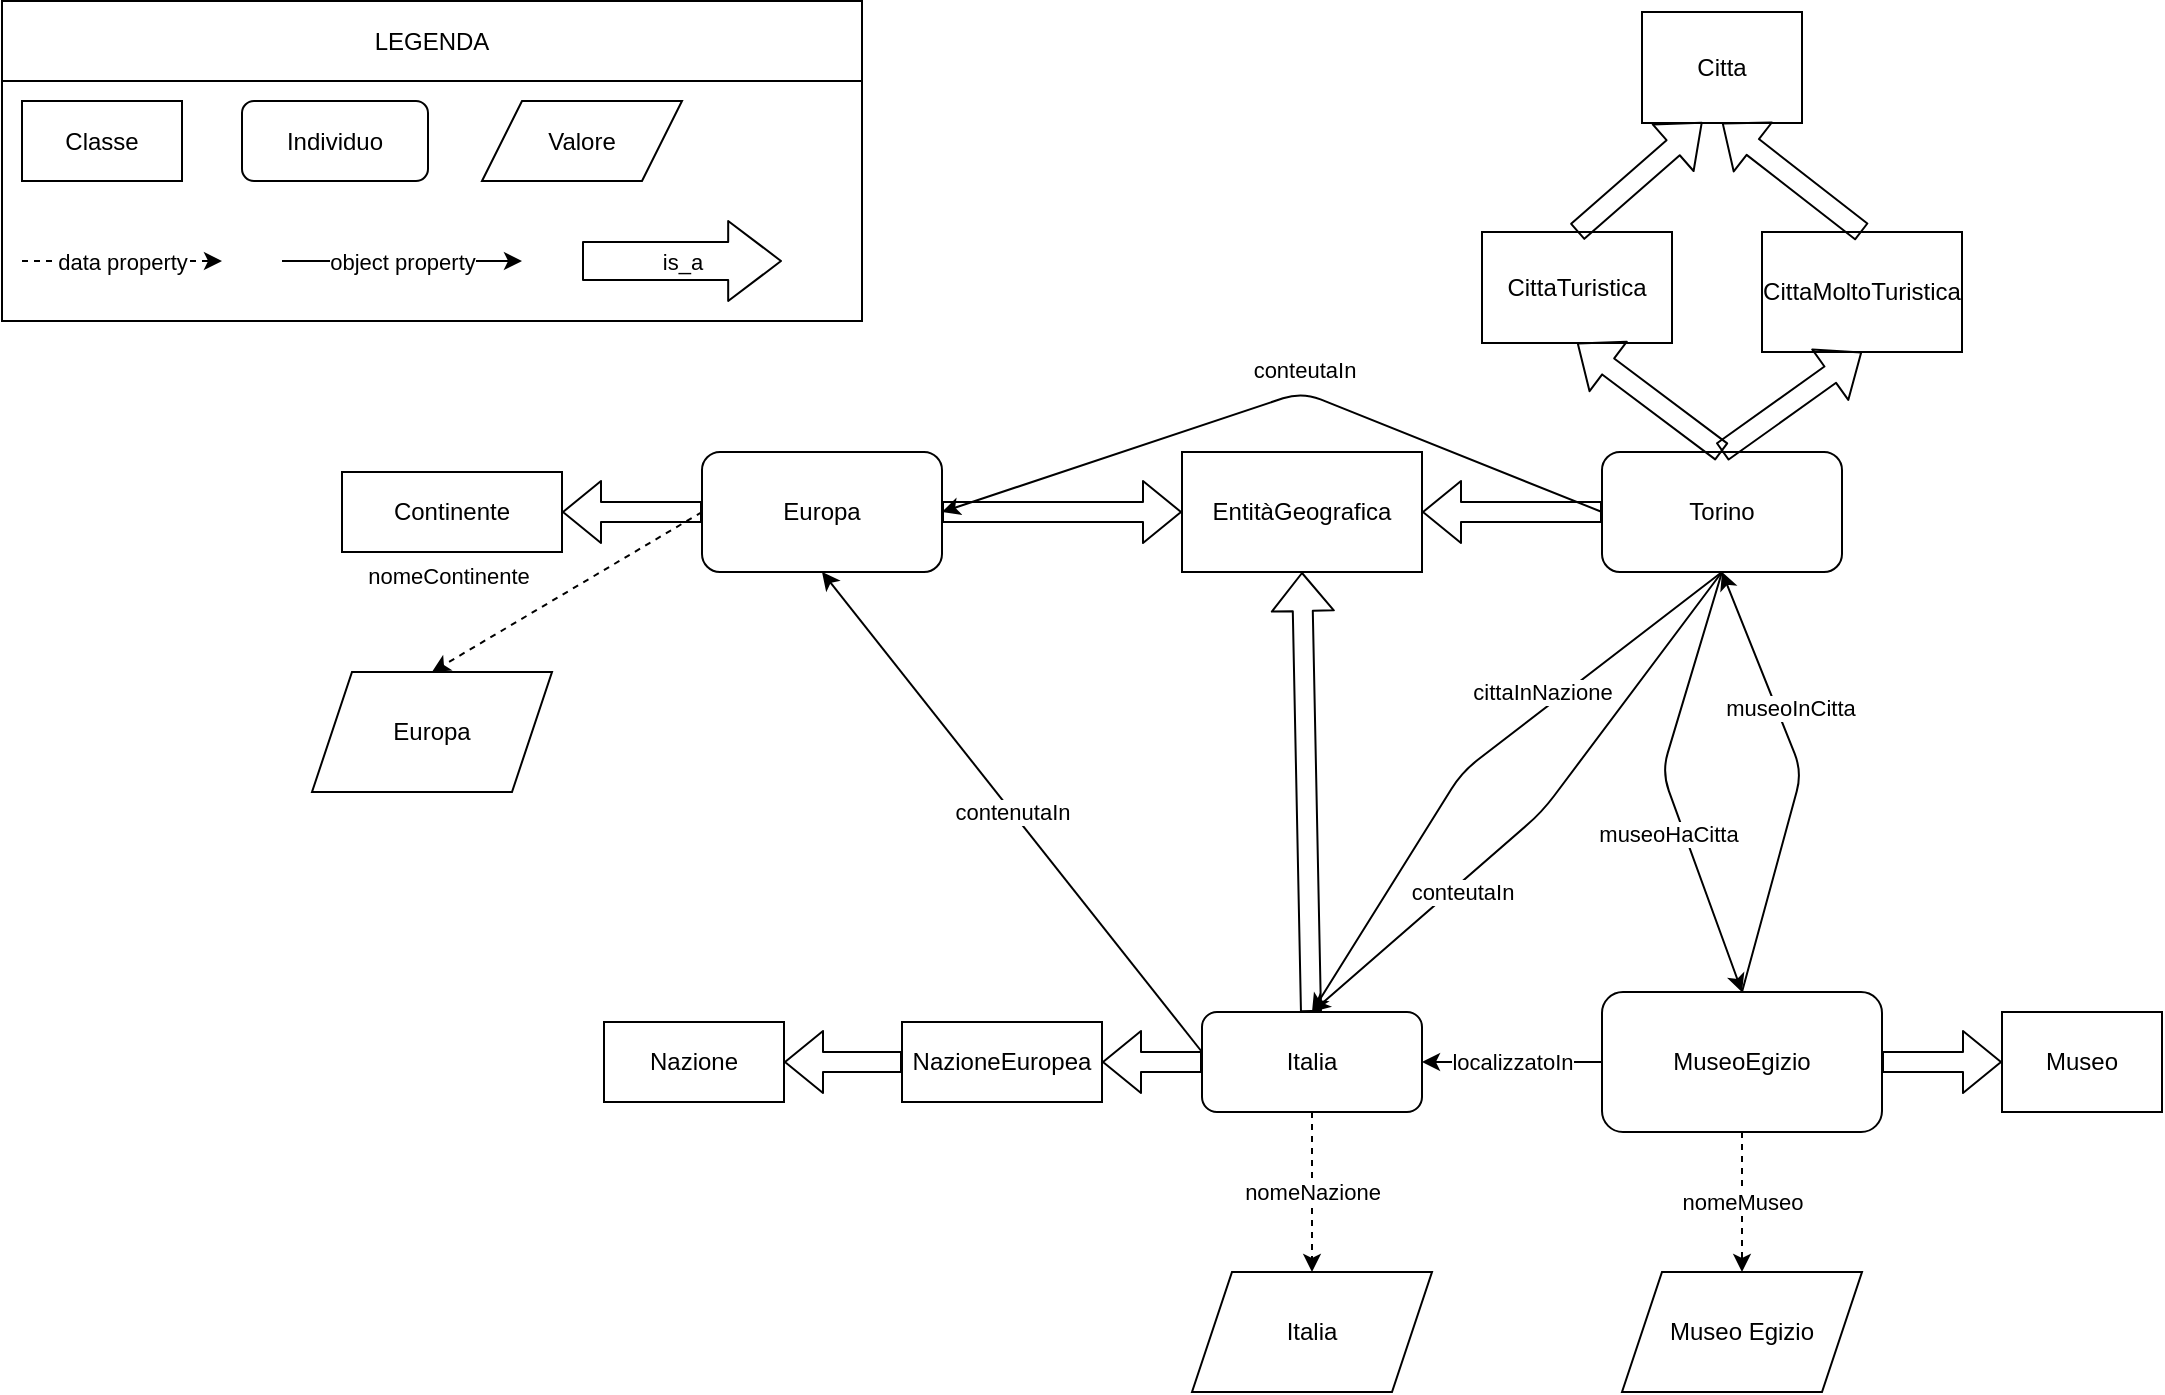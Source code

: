 <mxfile version="14.3.0" type="device"><diagram id="0SPWddev2w92TRtkGESH" name="Page-1"><mxGraphModel dx="1079" dy="944" grid="1" gridSize="10" guides="1" tooltips="1" connect="1" arrows="1" fold="1" page="1" pageScale="1" pageWidth="827" pageHeight="1169" math="0" shadow="0"><root><mxCell id="0"/><mxCell id="1" parent="0"/><mxCell id="55pW_U8rwE6801E2qpAN-1" value="LEGENDA" style="rounded=0;whiteSpace=wrap;html=1;" parent="1" vertex="1"><mxGeometry x="850" y="14.5" width="430" height="40" as="geometry"/></mxCell><mxCell id="55pW_U8rwE6801E2qpAN-2" value="" style="rounded=0;whiteSpace=wrap;html=1;" parent="1" vertex="1"><mxGeometry x="850" y="54.5" width="430" height="120" as="geometry"/></mxCell><mxCell id="55pW_U8rwE6801E2qpAN-3" value="Classe" style="rounded=0;whiteSpace=wrap;html=1;" parent="1" vertex="1"><mxGeometry x="860" y="64.5" width="80" height="40" as="geometry"/></mxCell><mxCell id="55pW_U8rwE6801E2qpAN-4" value="Individuo" style="rounded=1;whiteSpace=wrap;html=1;" parent="1" vertex="1"><mxGeometry x="970" y="64.5" width="93" height="40" as="geometry"/></mxCell><mxCell id="55pW_U8rwE6801E2qpAN-5" value="Valore" style="shape=parallelogram;perimeter=parallelogramPerimeter;whiteSpace=wrap;html=1;fixedSize=1;" parent="1" vertex="1"><mxGeometry x="1090" y="64.5" width="100" height="40" as="geometry"/></mxCell><mxCell id="55pW_U8rwE6801E2qpAN-6" value="data property" style="endArrow=classic;html=1;dashed=1;" parent="1" edge="1"><mxGeometry width="50" height="50" relative="1" as="geometry"><mxPoint x="860" y="144.5" as="sourcePoint"/><mxPoint x="960" y="144.5" as="targetPoint"/></mxGeometry></mxCell><mxCell id="55pW_U8rwE6801E2qpAN-7" value="object property" style="endArrow=classic;html=1;" parent="1" edge="1"><mxGeometry width="50" height="50" relative="1" as="geometry"><mxPoint x="990" y="144.5" as="sourcePoint"/><mxPoint x="1110" y="144.5" as="targetPoint"/></mxGeometry></mxCell><mxCell id="55pW_U8rwE6801E2qpAN-8" value="is_a" style="shape=flexArrow;endArrow=classic;html=1;width=19;endSize=8.47;" parent="1" edge="1"><mxGeometry width="50" height="50" relative="1" as="geometry"><mxPoint x="1140" y="144.5" as="sourcePoint"/><mxPoint x="1240" y="144.5" as="targetPoint"/></mxGeometry></mxCell><mxCell id="55pW_U8rwE6801E2qpAN-21" value="nomeMuseo" style="edgeStyle=orthogonalEdgeStyle;rounded=0;orthogonalLoop=1;jettySize=auto;html=1;dashed=1;exitX=0.5;exitY=1;exitDx=0;exitDy=0;" parent="1" source="55pW_U8rwE6801E2qpAN-9" target="55pW_U8rwE6801E2qpAN-20" edge="1"><mxGeometry relative="1" as="geometry"><mxPoint x="1880" y="410" as="sourcePoint"/></mxGeometry></mxCell><mxCell id="55pW_U8rwE6801E2qpAN-9" value="MuseoEgizio" style="rounded=1;whiteSpace=wrap;html=1;" parent="1" vertex="1"><mxGeometry x="1650" y="510" width="140" height="70" as="geometry"/></mxCell><mxCell id="55pW_U8rwE6801E2qpAN-10" value="" style="shape=flexArrow;endArrow=classic;html=1;entryX=0;entryY=0.5;entryDx=0;entryDy=0;exitX=1;exitY=0.5;exitDx=0;exitDy=0;" parent="1" target="55pW_U8rwE6801E2qpAN-11" edge="1" source="55pW_U8rwE6801E2qpAN-9"><mxGeometry width="50" height="50" relative="1" as="geometry"><mxPoint x="1760" y="520" as="sourcePoint"/><mxPoint x="1320" y="390" as="targetPoint"/></mxGeometry></mxCell><mxCell id="55pW_U8rwE6801E2qpAN-11" value="Museo" style="rounded=0;whiteSpace=wrap;html=1;" parent="1" vertex="1"><mxGeometry x="1850" y="520" width="80" height="50" as="geometry"/></mxCell><mxCell id="55pW_U8rwE6801E2qpAN-32" value="nomeNazione" style="edgeStyle=orthogonalEdgeStyle;rounded=0;orthogonalLoop=1;jettySize=auto;html=1;exitX=0.5;exitY=1;exitDx=0;exitDy=0;entryX=0.5;entryY=0;entryDx=0;entryDy=0;dashed=1;" parent="1" source="55pW_U8rwE6801E2qpAN-13" target="55pW_U8rwE6801E2qpAN-31" edge="1"><mxGeometry relative="1" as="geometry"/></mxCell><mxCell id="55pW_U8rwE6801E2qpAN-13" value="Italia" style="rounded=1;whiteSpace=wrap;html=1;" parent="1" vertex="1"><mxGeometry x="1450" y="520" width="110" height="50" as="geometry"/></mxCell><mxCell id="55pW_U8rwE6801E2qpAN-14" value="Torino" style="rounded=1;whiteSpace=wrap;html=1;" parent="1" vertex="1"><mxGeometry x="1650" y="240" width="120" height="60" as="geometry"/></mxCell><mxCell id="55pW_U8rwE6801E2qpAN-17" value="localizzatoIn" style="endArrow=classic;html=1;exitX=0;exitY=0.5;exitDx=0;exitDy=0;" parent="1" source="55pW_U8rwE6801E2qpAN-9" target="55pW_U8rwE6801E2qpAN-13" edge="1"><mxGeometry width="50" height="50" relative="1" as="geometry"><mxPoint x="1340" y="420" as="sourcePoint"/><mxPoint x="1390" y="370" as="targetPoint"/><Array as="points"/></mxGeometry></mxCell><mxCell id="55pW_U8rwE6801E2qpAN-19" value="museoInCitta" style="endArrow=classic;html=1;exitX=0.5;exitY=0;exitDx=0;exitDy=0;entryX=0.5;entryY=1;entryDx=0;entryDy=0;" parent="1" source="55pW_U8rwE6801E2qpAN-9" target="55pW_U8rwE6801E2qpAN-14" edge="1"><mxGeometry x="0.321" y="-6" width="50" height="50" relative="1" as="geometry"><mxPoint x="980" y="460" as="sourcePoint"/><mxPoint x="1030" y="410" as="targetPoint"/><Array as="points"><mxPoint x="1750" y="400"/></Array><mxPoint as="offset"/></mxGeometry></mxCell><mxCell id="55pW_U8rwE6801E2qpAN-20" value="Museo Egizio" style="shape=parallelogram;perimeter=parallelogramPerimeter;whiteSpace=wrap;html=1;fixedSize=1;" parent="1" vertex="1"><mxGeometry x="1660" y="650" width="120" height="60" as="geometry"/></mxCell><mxCell id="55pW_U8rwE6801E2qpAN-22" value="" style="shape=flexArrow;endArrow=classic;html=1;entryX=0.5;entryY=1;entryDx=0;entryDy=0;" parent="1" target="55pW_U8rwE6801E2qpAN-25" edge="1" source="55pW_U8rwE6801E2qpAN-13"><mxGeometry width="50" height="50" relative="1" as="geometry"><mxPoint x="1330" y="533" as="sourcePoint"/><mxPoint x="1370" y="310" as="targetPoint"/><Array as="points"/></mxGeometry></mxCell><mxCell id="55pW_U8rwE6801E2qpAN-23" value="" style="shape=flexArrow;endArrow=classic;html=1;exitX=0;exitY=0.5;exitDx=0;exitDy=0;" parent="1" source="55pW_U8rwE6801E2qpAN-27" target="55pW_U8rwE6801E2qpAN-26" edge="1"><mxGeometry width="50" height="50" relative="1" as="geometry"><mxPoint x="1510" y="340" as="sourcePoint"/><mxPoint x="1510" y="280" as="targetPoint"/></mxGeometry></mxCell><mxCell id="55pW_U8rwE6801E2qpAN-24" value="" style="shape=flexArrow;endArrow=classic;html=1;entryX=1;entryY=0.5;entryDx=0;entryDy=0;" parent="1" source="55pW_U8rwE6801E2qpAN-13" target="55pW_U8rwE6801E2qpAN-27" edge="1"><mxGeometry width="50" height="50" relative="1" as="geometry"><mxPoint x="1580" y="330" as="sourcePoint"/><mxPoint x="1430" y="530" as="targetPoint"/></mxGeometry></mxCell><mxCell id="55pW_U8rwE6801E2qpAN-25" value="EntitàGeografica" style="rounded=0;whiteSpace=wrap;html=1;" parent="1" vertex="1"><mxGeometry x="1440" y="240" width="120" height="60" as="geometry"/></mxCell><mxCell id="55pW_U8rwE6801E2qpAN-26" value="Nazione" style="rounded=0;whiteSpace=wrap;html=1;" parent="1" vertex="1"><mxGeometry x="1151" y="525" width="90" height="40" as="geometry"/></mxCell><mxCell id="55pW_U8rwE6801E2qpAN-29" value="Europa" style="rounded=1;whiteSpace=wrap;html=1;" parent="1" vertex="1"><mxGeometry x="1200" y="240" width="120" height="60" as="geometry"/></mxCell><mxCell id="55pW_U8rwE6801E2qpAN-31" value="Italia" style="shape=parallelogram;perimeter=parallelogramPerimeter;whiteSpace=wrap;html=1;fixedSize=1;" parent="1" vertex="1"><mxGeometry x="1445" y="650" width="120" height="60" as="geometry"/></mxCell><mxCell id="55pW_U8rwE6801E2qpAN-34" value="" style="shape=flexArrow;endArrow=classic;html=1;entryX=0;entryY=0.5;entryDx=0;entryDy=0;" parent="1" target="55pW_U8rwE6801E2qpAN-25" edge="1"><mxGeometry width="50" height="50" relative="1" as="geometry"><mxPoint x="1320" y="270" as="sourcePoint"/><mxPoint x="1070" y="350" as="targetPoint"/></mxGeometry></mxCell><mxCell id="55pW_U8rwE6801E2qpAN-35" value="" style="shape=flexArrow;endArrow=classic;html=1;exitX=0;exitY=0.5;exitDx=0;exitDy=0;entryX=1;entryY=0.5;entryDx=0;entryDy=0;" parent="1" source="55pW_U8rwE6801E2qpAN-29" target="55pW_U8rwE6801E2qpAN-36" edge="1"><mxGeometry width="50" height="50" relative="1" as="geometry"><mxPoint x="1000" y="410" as="sourcePoint"/><mxPoint x="1050" y="360" as="targetPoint"/></mxGeometry></mxCell><mxCell id="55pW_U8rwE6801E2qpAN-36" value="Continente" style="rounded=0;whiteSpace=wrap;html=1;" parent="1" vertex="1"><mxGeometry x="1020" y="250" width="110" height="40" as="geometry"/></mxCell><mxCell id="55pW_U8rwE6801E2qpAN-37" value="Europa" style="shape=parallelogram;perimeter=parallelogramPerimeter;whiteSpace=wrap;html=1;fixedSize=1;" parent="1" vertex="1"><mxGeometry x="1005" y="350" width="120" height="60" as="geometry"/></mxCell><mxCell id="55pW_U8rwE6801E2qpAN-38" value="nomeContinente" style="endArrow=classic;html=1;exitX=0;exitY=0.5;exitDx=0;exitDy=0;entryX=0.5;entryY=0;entryDx=0;entryDy=0;dashed=1;" parent="1" source="55pW_U8rwE6801E2qpAN-29" target="55pW_U8rwE6801E2qpAN-37" edge="1"><mxGeometry x="0.602" y="-37" width="50" height="50" relative="1" as="geometry"><mxPoint x="1110" y="510" as="sourcePoint"/><mxPoint x="1160" y="460" as="targetPoint"/><mxPoint as="offset"/></mxGeometry></mxCell><mxCell id="55pW_U8rwE6801E2qpAN-39" value="Citta&lt;span style=&quot;color: rgba(0 , 0 , 0 , 0) ; font-family: monospace ; font-size: 0px&quot;&gt;%3CmxGraphModel%3E%3Croot%3E%3CmxCell%20id%3D%220%22%2F%3E%3CmxCell%20id%3D%221%22%20parent%3D%220%22%2F%3E%3CmxCell%20id%3D%222%22%20value%3D%22Italia%22%20style%3D%22shape%3Dparallelogram%3Bperimeter%3DparallelogramPerimeter%3BwhiteSpace%3Dwrap%3Bhtml%3D1%3BfixedSize%3D1%3B%22%20vertex%3D%221%22%20parent%3D%221%22%3E%3CmxGeometry%20x%3D%221310%22%20y%3D%22480%22%20width%3D%22120%22%20height%3D%2260%22%20as%3D%22geometry%22%2F%3E%3C%2FmxCell%3E%3C%2Froot%3E%3C%2FmxGraphModel%3E&lt;/span&gt;" style="rounded=0;whiteSpace=wrap;html=1;" parent="1" vertex="1"><mxGeometry x="1670" y="20" width="80" height="55.5" as="geometry"/></mxCell><mxCell id="55pW_U8rwE6801E2qpAN-40" value="CittaMoltoTuristica" style="rounded=0;whiteSpace=wrap;html=1;" parent="1" vertex="1"><mxGeometry x="1730" y="130" width="100" height="60" as="geometry"/></mxCell><mxCell id="55pW_U8rwE6801E2qpAN-41" value="CittaTuristica" style="rounded=0;whiteSpace=wrap;html=1;" parent="1" vertex="1"><mxGeometry x="1590" y="130" width="95" height="55.5" as="geometry"/></mxCell><mxCell id="55pW_U8rwE6801E2qpAN-42" value="" style="shape=flexArrow;endArrow=classic;html=1;exitX=0;exitY=0.5;exitDx=0;exitDy=0;entryX=1;entryY=0.5;entryDx=0;entryDy=0;" parent="1" source="55pW_U8rwE6801E2qpAN-14" target="55pW_U8rwE6801E2qpAN-25" edge="1"><mxGeometry width="50" height="50" relative="1" as="geometry"><mxPoint x="1310" y="290" as="sourcePoint"/><mxPoint x="1360" y="240" as="targetPoint"/><Array as="points"/></mxGeometry></mxCell><mxCell id="55pW_U8rwE6801E2qpAN-46" value="" style="shape=flexArrow;endArrow=classic;html=1;exitX=0.5;exitY=0;exitDx=0;exitDy=0;entryX=0.5;entryY=1;entryDx=0;entryDy=0;" parent="1" source="55pW_U8rwE6801E2qpAN-14" target="55pW_U8rwE6801E2qpAN-41" edge="1"><mxGeometry width="50" height="50" relative="1" as="geometry"><mxPoint x="1540" y="160" as="sourcePoint"/><mxPoint x="1590" y="110" as="targetPoint"/></mxGeometry></mxCell><mxCell id="55pW_U8rwE6801E2qpAN-47" value="" style="shape=flexArrow;endArrow=classic;html=1;exitX=0.5;exitY=0;exitDx=0;exitDy=0;entryX=0.5;entryY=1;entryDx=0;entryDy=0;" parent="1" source="55pW_U8rwE6801E2qpAN-14" target="55pW_U8rwE6801E2qpAN-40" edge="1"><mxGeometry width="50" height="50" relative="1" as="geometry"><mxPoint x="1355" y="210" as="sourcePoint"/><mxPoint x="1405" y="160.0" as="targetPoint"/></mxGeometry></mxCell><mxCell id="55pW_U8rwE6801E2qpAN-27" value="NazioneEuropea" style="rounded=0;whiteSpace=wrap;html=1;" parent="1" vertex="1"><mxGeometry x="1300" y="525" width="100" height="40" as="geometry"/></mxCell><mxCell id="55pW_U8rwE6801E2qpAN-52" value="cittaInNazione" style="endArrow=classic;html=1;exitX=0.5;exitY=1;exitDx=0;exitDy=0;entryX=0.5;entryY=0;entryDx=0;entryDy=0;" parent="1" source="55pW_U8rwE6801E2qpAN-14" target="55pW_U8rwE6801E2qpAN-13" edge="1"><mxGeometry x="-0.293" y="-7" width="50" height="50" relative="1" as="geometry"><mxPoint x="1534" y="220" as="sourcePoint"/><mxPoint x="1410" y="400" as="targetPoint"/><Array as="points"><mxPoint x="1580" y="400"/></Array><mxPoint as="offset"/></mxGeometry></mxCell><mxCell id="55pW_U8rwE6801E2qpAN-53" value="conteutaIn" style="endArrow=classic;html=1;exitX=0.5;exitY=1;exitDx=0;exitDy=0;" parent="1" source="55pW_U8rwE6801E2qpAN-14" edge="1"><mxGeometry x="0.365" y="4" width="50" height="50" relative="1" as="geometry"><mxPoint x="1530" y="400" as="sourcePoint"/><mxPoint x="1505" y="520" as="targetPoint"/><Array as="points"><mxPoint x="1620" y="420"/></Array><mxPoint as="offset"/></mxGeometry></mxCell><mxCell id="55pW_U8rwE6801E2qpAN-55" value="conteutaIn" style="endArrow=classic;html=1;exitX=0;exitY=0.5;exitDx=0;exitDy=0;entryX=1;entryY=0.5;entryDx=0;entryDy=0;" parent="1" source="55pW_U8rwE6801E2qpAN-14" target="55pW_U8rwE6801E2qpAN-29" edge="1"><mxGeometry x="-0.08" y="-10" width="50" height="50" relative="1" as="geometry"><mxPoint x="1110" y="290" as="sourcePoint"/><mxPoint x="1500" y="216" as="targetPoint"/><Array as="points"><mxPoint x="1500" y="210"/></Array><mxPoint x="4" y="-1" as="offset"/></mxGeometry></mxCell><mxCell id="55pW_U8rwE6801E2qpAN-63" value="museoHaCitta" style="endArrow=classic;html=1;exitX=0.5;exitY=1;exitDx=0;exitDy=0;entryX=0.5;entryY=0;entryDx=0;entryDy=0;" parent="1" source="55pW_U8rwE6801E2qpAN-14" target="55pW_U8rwE6801E2qpAN-9" edge="1"><mxGeometry x="0.221" y="-8" width="50" height="50" relative="1" as="geometry"><mxPoint x="1630" y="530" as="sourcePoint"/><mxPoint x="1680" y="480" as="targetPoint"/><Array as="points"><mxPoint x="1680" y="400"/></Array><mxPoint as="offset"/></mxGeometry></mxCell><mxCell id="fNQtMkktnAtJf19OjWaH-2" value="contenutaIn" style="endArrow=classic;html=1;" parent="1" edge="1"><mxGeometry width="50" height="50" relative="1" as="geometry"><mxPoint x="1450" y="540" as="sourcePoint"/><mxPoint x="1260" y="300" as="targetPoint"/></mxGeometry></mxCell><mxCell id="cj3x2d8EhvAA9YFsJ29T-2" value="" style="shape=flexArrow;endArrow=classic;html=1;entryX=0.5;entryY=1;entryDx=0;entryDy=0;exitX=0.5;exitY=0;exitDx=0;exitDy=0;" edge="1" parent="1" source="55pW_U8rwE6801E2qpAN-40" target="55pW_U8rwE6801E2qpAN-39"><mxGeometry width="50" height="50" relative="1" as="geometry"><mxPoint x="1570" y="130" as="sourcePoint"/><mxPoint x="1620" y="80" as="targetPoint"/></mxGeometry></mxCell><mxCell id="cj3x2d8EhvAA9YFsJ29T-3" value="" style="shape=flexArrow;endArrow=classic;html=1;exitX=0.5;exitY=0;exitDx=0;exitDy=0;entryX=0.378;entryY=0.991;entryDx=0;entryDy=0;entryPerimeter=0;" edge="1" parent="1" source="55pW_U8rwE6801E2qpAN-41" target="55pW_U8rwE6801E2qpAN-39"><mxGeometry width="50" height="50" relative="1" as="geometry"><mxPoint x="1800" y="130" as="sourcePoint"/><mxPoint x="1710" y="80" as="targetPoint"/></mxGeometry></mxCell></root></mxGraphModel></diagram></mxfile>